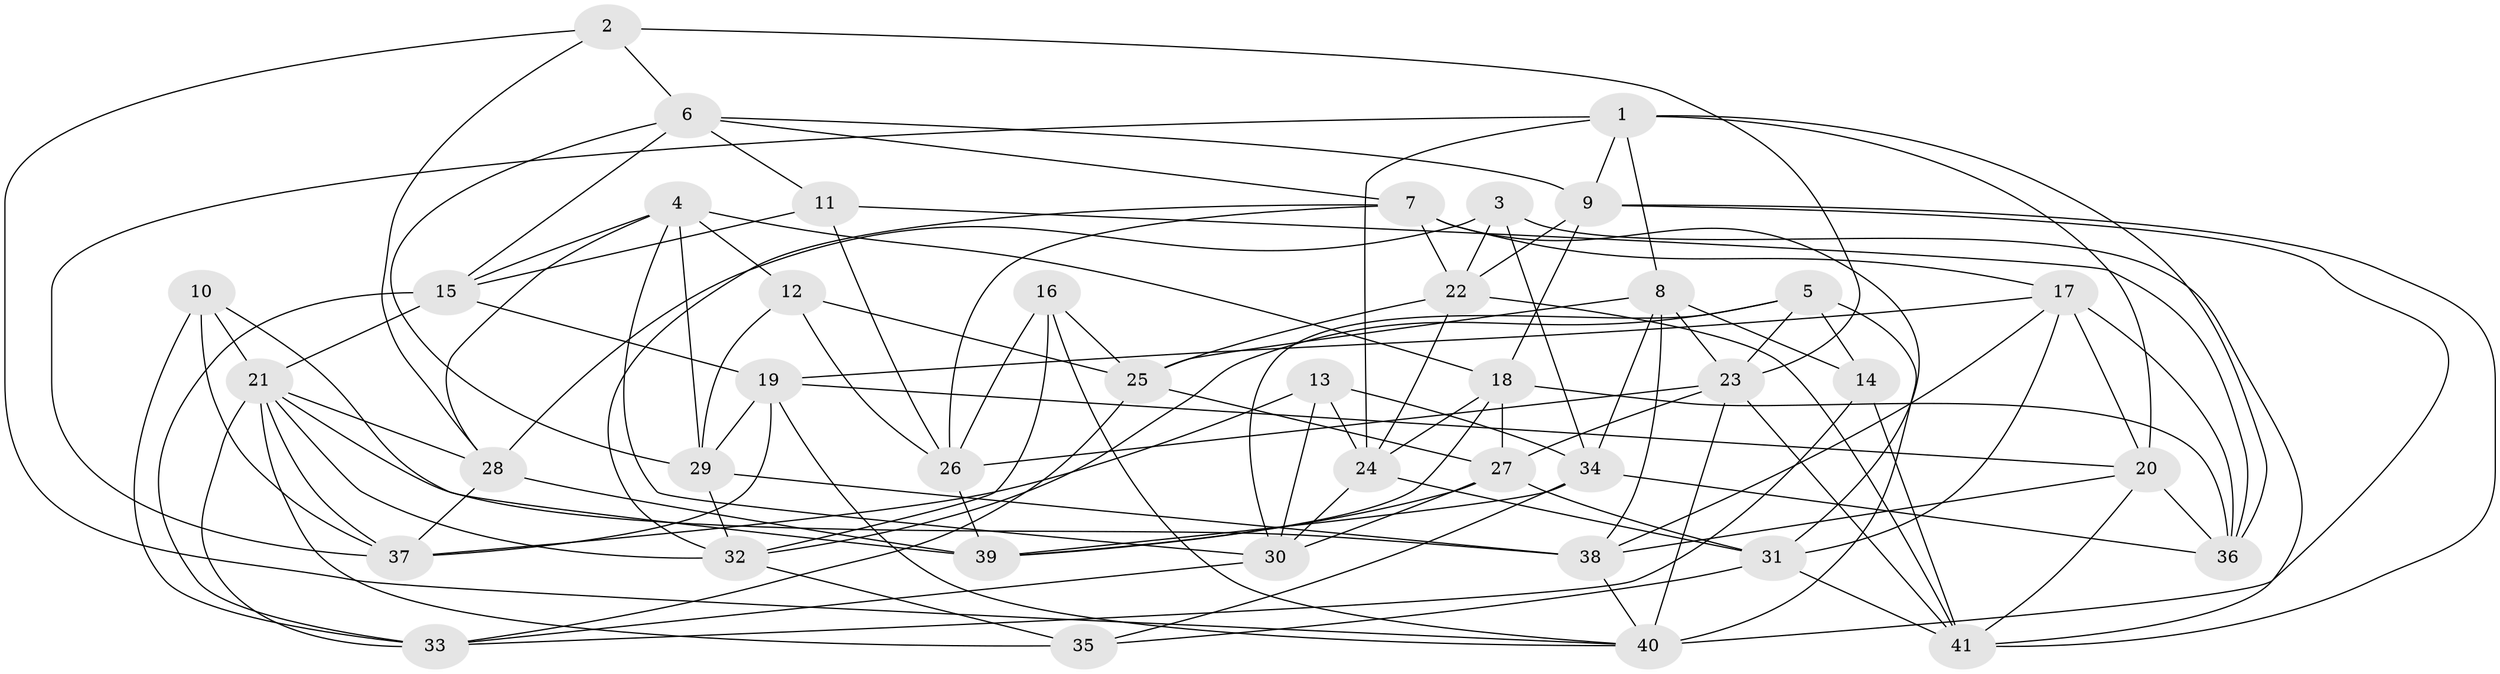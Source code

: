 // original degree distribution, {4: 1.0}
// Generated by graph-tools (version 1.1) at 2025/50/03/09/25 03:50:52]
// undirected, 41 vertices, 116 edges
graph export_dot {
graph [start="1"]
  node [color=gray90,style=filled];
  1;
  2;
  3;
  4;
  5;
  6;
  7;
  8;
  9;
  10;
  11;
  12;
  13;
  14;
  15;
  16;
  17;
  18;
  19;
  20;
  21;
  22;
  23;
  24;
  25;
  26;
  27;
  28;
  29;
  30;
  31;
  32;
  33;
  34;
  35;
  36;
  37;
  38;
  39;
  40;
  41;
  1 -- 8 [weight=1.0];
  1 -- 9 [weight=1.0];
  1 -- 20 [weight=1.0];
  1 -- 24 [weight=1.0];
  1 -- 36 [weight=1.0];
  1 -- 37 [weight=1.0];
  2 -- 6 [weight=1.0];
  2 -- 23 [weight=1.0];
  2 -- 28 [weight=1.0];
  2 -- 40 [weight=1.0];
  3 -- 22 [weight=1.0];
  3 -- 28 [weight=1.0];
  3 -- 34 [weight=1.0];
  3 -- 41 [weight=1.0];
  4 -- 12 [weight=1.0];
  4 -- 15 [weight=1.0];
  4 -- 18 [weight=1.0];
  4 -- 28 [weight=1.0];
  4 -- 29 [weight=1.0];
  4 -- 30 [weight=1.0];
  5 -- 14 [weight=1.0];
  5 -- 23 [weight=1.0];
  5 -- 30 [weight=1.0];
  5 -- 32 [weight=1.0];
  5 -- 40 [weight=2.0];
  6 -- 7 [weight=1.0];
  6 -- 9 [weight=1.0];
  6 -- 11 [weight=1.0];
  6 -- 15 [weight=1.0];
  6 -- 29 [weight=1.0];
  7 -- 17 [weight=1.0];
  7 -- 22 [weight=1.0];
  7 -- 26 [weight=1.0];
  7 -- 31 [weight=1.0];
  7 -- 32 [weight=1.0];
  8 -- 14 [weight=1.0];
  8 -- 23 [weight=1.0];
  8 -- 25 [weight=1.0];
  8 -- 34 [weight=1.0];
  8 -- 38 [weight=1.0];
  9 -- 18 [weight=1.0];
  9 -- 22 [weight=1.0];
  9 -- 40 [weight=1.0];
  9 -- 41 [weight=1.0];
  10 -- 21 [weight=1.0];
  10 -- 33 [weight=1.0];
  10 -- 37 [weight=1.0];
  10 -- 39 [weight=1.0];
  11 -- 15 [weight=1.0];
  11 -- 26 [weight=1.0];
  11 -- 36 [weight=1.0];
  12 -- 25 [weight=1.0];
  12 -- 26 [weight=1.0];
  12 -- 29 [weight=1.0];
  13 -- 24 [weight=1.0];
  13 -- 30 [weight=1.0];
  13 -- 34 [weight=1.0];
  13 -- 37 [weight=1.0];
  14 -- 33 [weight=1.0];
  14 -- 41 [weight=1.0];
  15 -- 19 [weight=1.0];
  15 -- 21 [weight=1.0];
  15 -- 33 [weight=1.0];
  16 -- 25 [weight=1.0];
  16 -- 26 [weight=1.0];
  16 -- 32 [weight=1.0];
  16 -- 40 [weight=1.0];
  17 -- 19 [weight=1.0];
  17 -- 20 [weight=1.0];
  17 -- 31 [weight=1.0];
  17 -- 36 [weight=1.0];
  17 -- 38 [weight=1.0];
  18 -- 24 [weight=1.0];
  18 -- 27 [weight=1.0];
  18 -- 36 [weight=1.0];
  18 -- 39 [weight=1.0];
  19 -- 20 [weight=1.0];
  19 -- 29 [weight=1.0];
  19 -- 37 [weight=1.0];
  19 -- 40 [weight=1.0];
  20 -- 36 [weight=1.0];
  20 -- 38 [weight=1.0];
  20 -- 41 [weight=1.0];
  21 -- 28 [weight=1.0];
  21 -- 32 [weight=1.0];
  21 -- 33 [weight=1.0];
  21 -- 35 [weight=1.0];
  21 -- 37 [weight=1.0];
  21 -- 38 [weight=1.0];
  22 -- 24 [weight=1.0];
  22 -- 25 [weight=1.0];
  22 -- 41 [weight=1.0];
  23 -- 26 [weight=1.0];
  23 -- 27 [weight=1.0];
  23 -- 40 [weight=1.0];
  23 -- 41 [weight=2.0];
  24 -- 30 [weight=1.0];
  24 -- 31 [weight=1.0];
  25 -- 27 [weight=1.0];
  25 -- 33 [weight=1.0];
  26 -- 39 [weight=1.0];
  27 -- 30 [weight=1.0];
  27 -- 31 [weight=1.0];
  27 -- 39 [weight=1.0];
  28 -- 37 [weight=1.0];
  28 -- 39 [weight=1.0];
  29 -- 32 [weight=1.0];
  29 -- 38 [weight=1.0];
  30 -- 33 [weight=1.0];
  31 -- 35 [weight=1.0];
  31 -- 41 [weight=1.0];
  32 -- 35 [weight=1.0];
  34 -- 35 [weight=1.0];
  34 -- 36 [weight=1.0];
  34 -- 39 [weight=1.0];
  38 -- 40 [weight=1.0];
}
